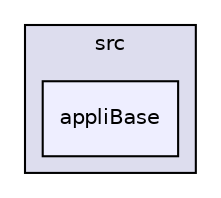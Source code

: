 digraph "/home/cj/workspace/Tetris/src/appliBase" {
  compound=true
  node [ fontsize="10", fontname="Helvetica"];
  edge [ labelfontsize="10", labelfontname="Helvetica"];
  subgraph clusterdir_68267d1309a1af8e8297ef4c3efbcdba {
    graph [ bgcolor="#ddddee", pencolor="black", label="src" fontname="Helvetica", fontsize="10", URL="dir_68267d1309a1af8e8297ef4c3efbcdba.html"]
  dir_9124c449f6ad3e74f678d7ea8bacc325 [shape=box, label="appliBase", style="filled", fillcolor="#eeeeff", pencolor="black", URL="dir_9124c449f6ad3e74f678d7ea8bacc325.html"];
  }
}
